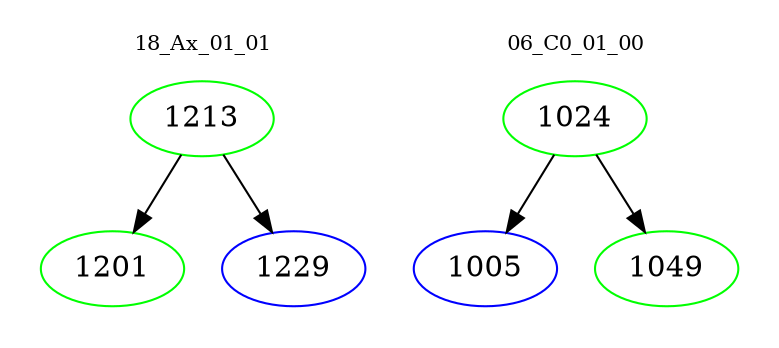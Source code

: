 digraph{
subgraph cluster_0 {
color = white
label = "18_Ax_01_01";
fontsize=10;
T0_1213 [label="1213", color="green"]
T0_1213 -> T0_1201 [color="black"]
T0_1201 [label="1201", color="green"]
T0_1213 -> T0_1229 [color="black"]
T0_1229 [label="1229", color="blue"]
}
subgraph cluster_1 {
color = white
label = "06_C0_01_00";
fontsize=10;
T1_1024 [label="1024", color="green"]
T1_1024 -> T1_1005 [color="black"]
T1_1005 [label="1005", color="blue"]
T1_1024 -> T1_1049 [color="black"]
T1_1049 [label="1049", color="green"]
}
}
